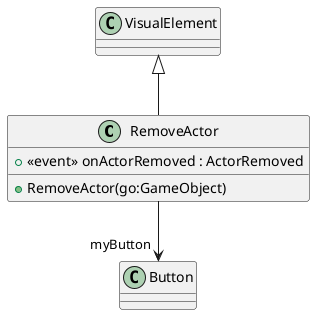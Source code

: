 @startuml
class RemoveActor {
    +  <<event>> onActorRemoved : ActorRemoved 
    + RemoveActor(go:GameObject)
}
VisualElement <|-- RemoveActor
RemoveActor --> "myButton" Button
@enduml
